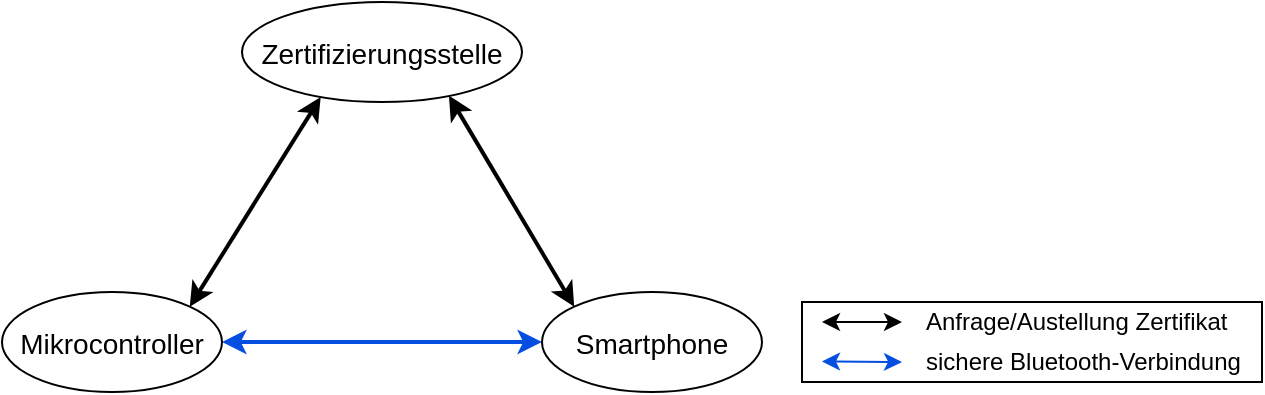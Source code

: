 <mxfile version="14.6.13" type="device"><diagram id="gc_Jzuw8t2QHFFhcdPiH" name="Page-1"><mxGraphModel dx="981" dy="569" grid="1" gridSize="10" guides="1" tooltips="1" connect="1" arrows="1" fold="1" page="1" pageScale="1" pageWidth="640" pageHeight="204" math="0" shadow="0"><root><mxCell id="0"/><mxCell id="1" parent="0"/><mxCell id="Y2PVyIXh_zBO3p8EXqhJ-11" value="" style="rounded=0;whiteSpace=wrap;html=1;strokeWidth=1;" parent="1" vertex="1"><mxGeometry x="402" y="153" width="230" height="40" as="geometry"/></mxCell><mxCell id="Y2PVyIXh_zBO3p8EXqhJ-6" value="" style="endArrow=classic;startArrow=classic;html=1;exitX=1;exitY=0.5;exitDx=0;exitDy=0;fillColor=#fa6800;strokeWidth=2;strokeColor=#044EE0;entryX=0;entryY=0.5;entryDx=0;entryDy=0;" parent="1" source="5FKc2yAs6Hny-JKh5ymf-2" target="5FKc2yAs6Hny-JKh5ymf-3" edge="1"><mxGeometry width="50" height="50" relative="1" as="geometry"><mxPoint x="102.0" y="173" as="sourcePoint"/><mxPoint x="262" y="153" as="targetPoint"/></mxGeometry></mxCell><mxCell id="Y2PVyIXh_zBO3p8EXqhJ-7" value="" style="endArrow=classic;startArrow=classic;html=1;exitX=1;exitY=0;exitDx=0;exitDy=0;entryX=0.281;entryY=0.951;entryDx=0;entryDy=0;strokeWidth=2;entryPerimeter=0;" parent="1" source="5FKc2yAs6Hny-JKh5ymf-2" target="5FKc2yAs6Hny-JKh5ymf-1" edge="1"><mxGeometry width="50" height="50" relative="1" as="geometry"><mxPoint x="87.355" y="137.645" as="sourcePoint"/><mxPoint x="156.645" y="58.355" as="targetPoint"/></mxGeometry></mxCell><mxCell id="Y2PVyIXh_zBO3p8EXqhJ-8" value="" style="endArrow=classic;startArrow=classic;html=1;exitX=0;exitY=0;exitDx=0;exitDy=0;entryX=0.739;entryY=0.937;entryDx=0;entryDy=0;strokeWidth=2;entryPerimeter=0;" parent="1" source="5FKc2yAs6Hny-JKh5ymf-3" target="5FKc2yAs6Hny-JKh5ymf-1" edge="1"><mxGeometry width="50" height="50" relative="1" as="geometry"><mxPoint x="296.645" y="137.645" as="sourcePoint"/><mxPoint x="227.355" y="58.355" as="targetPoint"/></mxGeometry></mxCell><mxCell id="Y2PVyIXh_zBO3p8EXqhJ-9" value="" style="endArrow=classic;startArrow=classic;html=1;exitX=1;exitY=0.5;exitDx=0;exitDy=0;fillColor=#fa6800;strokeWidth=1;strokeColor=#044EE0;" parent="1" edge="1"><mxGeometry width="50" height="50" relative="1" as="geometry"><mxPoint x="412" y="182.71" as="sourcePoint"/><mxPoint x="452" y="183" as="targetPoint"/></mxGeometry></mxCell><mxCell id="Y2PVyIXh_zBO3p8EXqhJ-10" value="" style="endArrow=classic;startArrow=classic;html=1;exitX=1;exitY=0.5;exitDx=0;exitDy=0;fillColor=#fa6800;strokeWidth=1;" parent="1" edge="1"><mxGeometry width="50" height="50" relative="1" as="geometry"><mxPoint x="412" y="163.0" as="sourcePoint"/><mxPoint x="452" y="163" as="targetPoint"/></mxGeometry></mxCell><mxCell id="Y2PVyIXh_zBO3p8EXqhJ-13" value="&lt;font style=&quot;font-size: 12px&quot;&gt;Anfrage/Austellung Zertifikat&lt;/font&gt;" style="text;html=1;strokeColor=none;fillColor=none;align=left;verticalAlign=middle;whiteSpace=wrap;rounded=0;" parent="1" vertex="1"><mxGeometry x="462" y="153" width="160" height="20" as="geometry"/></mxCell><mxCell id="Y2PVyIXh_zBO3p8EXqhJ-14" value="&lt;font style=&quot;font-size: 12px&quot;&gt;sichere Bluetooth-Verbindung&lt;/font&gt;" style="text;html=1;strokeColor=none;fillColor=none;align=left;verticalAlign=middle;whiteSpace=wrap;rounded=0;" parent="1" vertex="1"><mxGeometry x="462" y="173" width="160" height="20" as="geometry"/></mxCell><mxCell id="5FKc2yAs6Hny-JKh5ymf-1" value="&lt;font style=&quot;font-size: 14px&quot;&gt;Zertifizierungsstelle&lt;/font&gt;" style="ellipse;whiteSpace=wrap;html=1;fontSize=16;" vertex="1" parent="1"><mxGeometry x="122" y="3" width="140" height="50" as="geometry"/></mxCell><mxCell id="5FKc2yAs6Hny-JKh5ymf-2" value="&lt;font style=&quot;font-size: 14px&quot;&gt;Mikrocontroller&lt;/font&gt;" style="ellipse;whiteSpace=wrap;html=1;fontSize=16;" vertex="1" parent="1"><mxGeometry x="2" y="148" width="110" height="50" as="geometry"/></mxCell><mxCell id="5FKc2yAs6Hny-JKh5ymf-3" value="&lt;font style=&quot;font-size: 14px&quot;&gt;Smartphone&lt;/font&gt;" style="ellipse;whiteSpace=wrap;html=1;fontSize=16;" vertex="1" parent="1"><mxGeometry x="272" y="148" width="110" height="50" as="geometry"/></mxCell></root></mxGraphModel></diagram></mxfile>